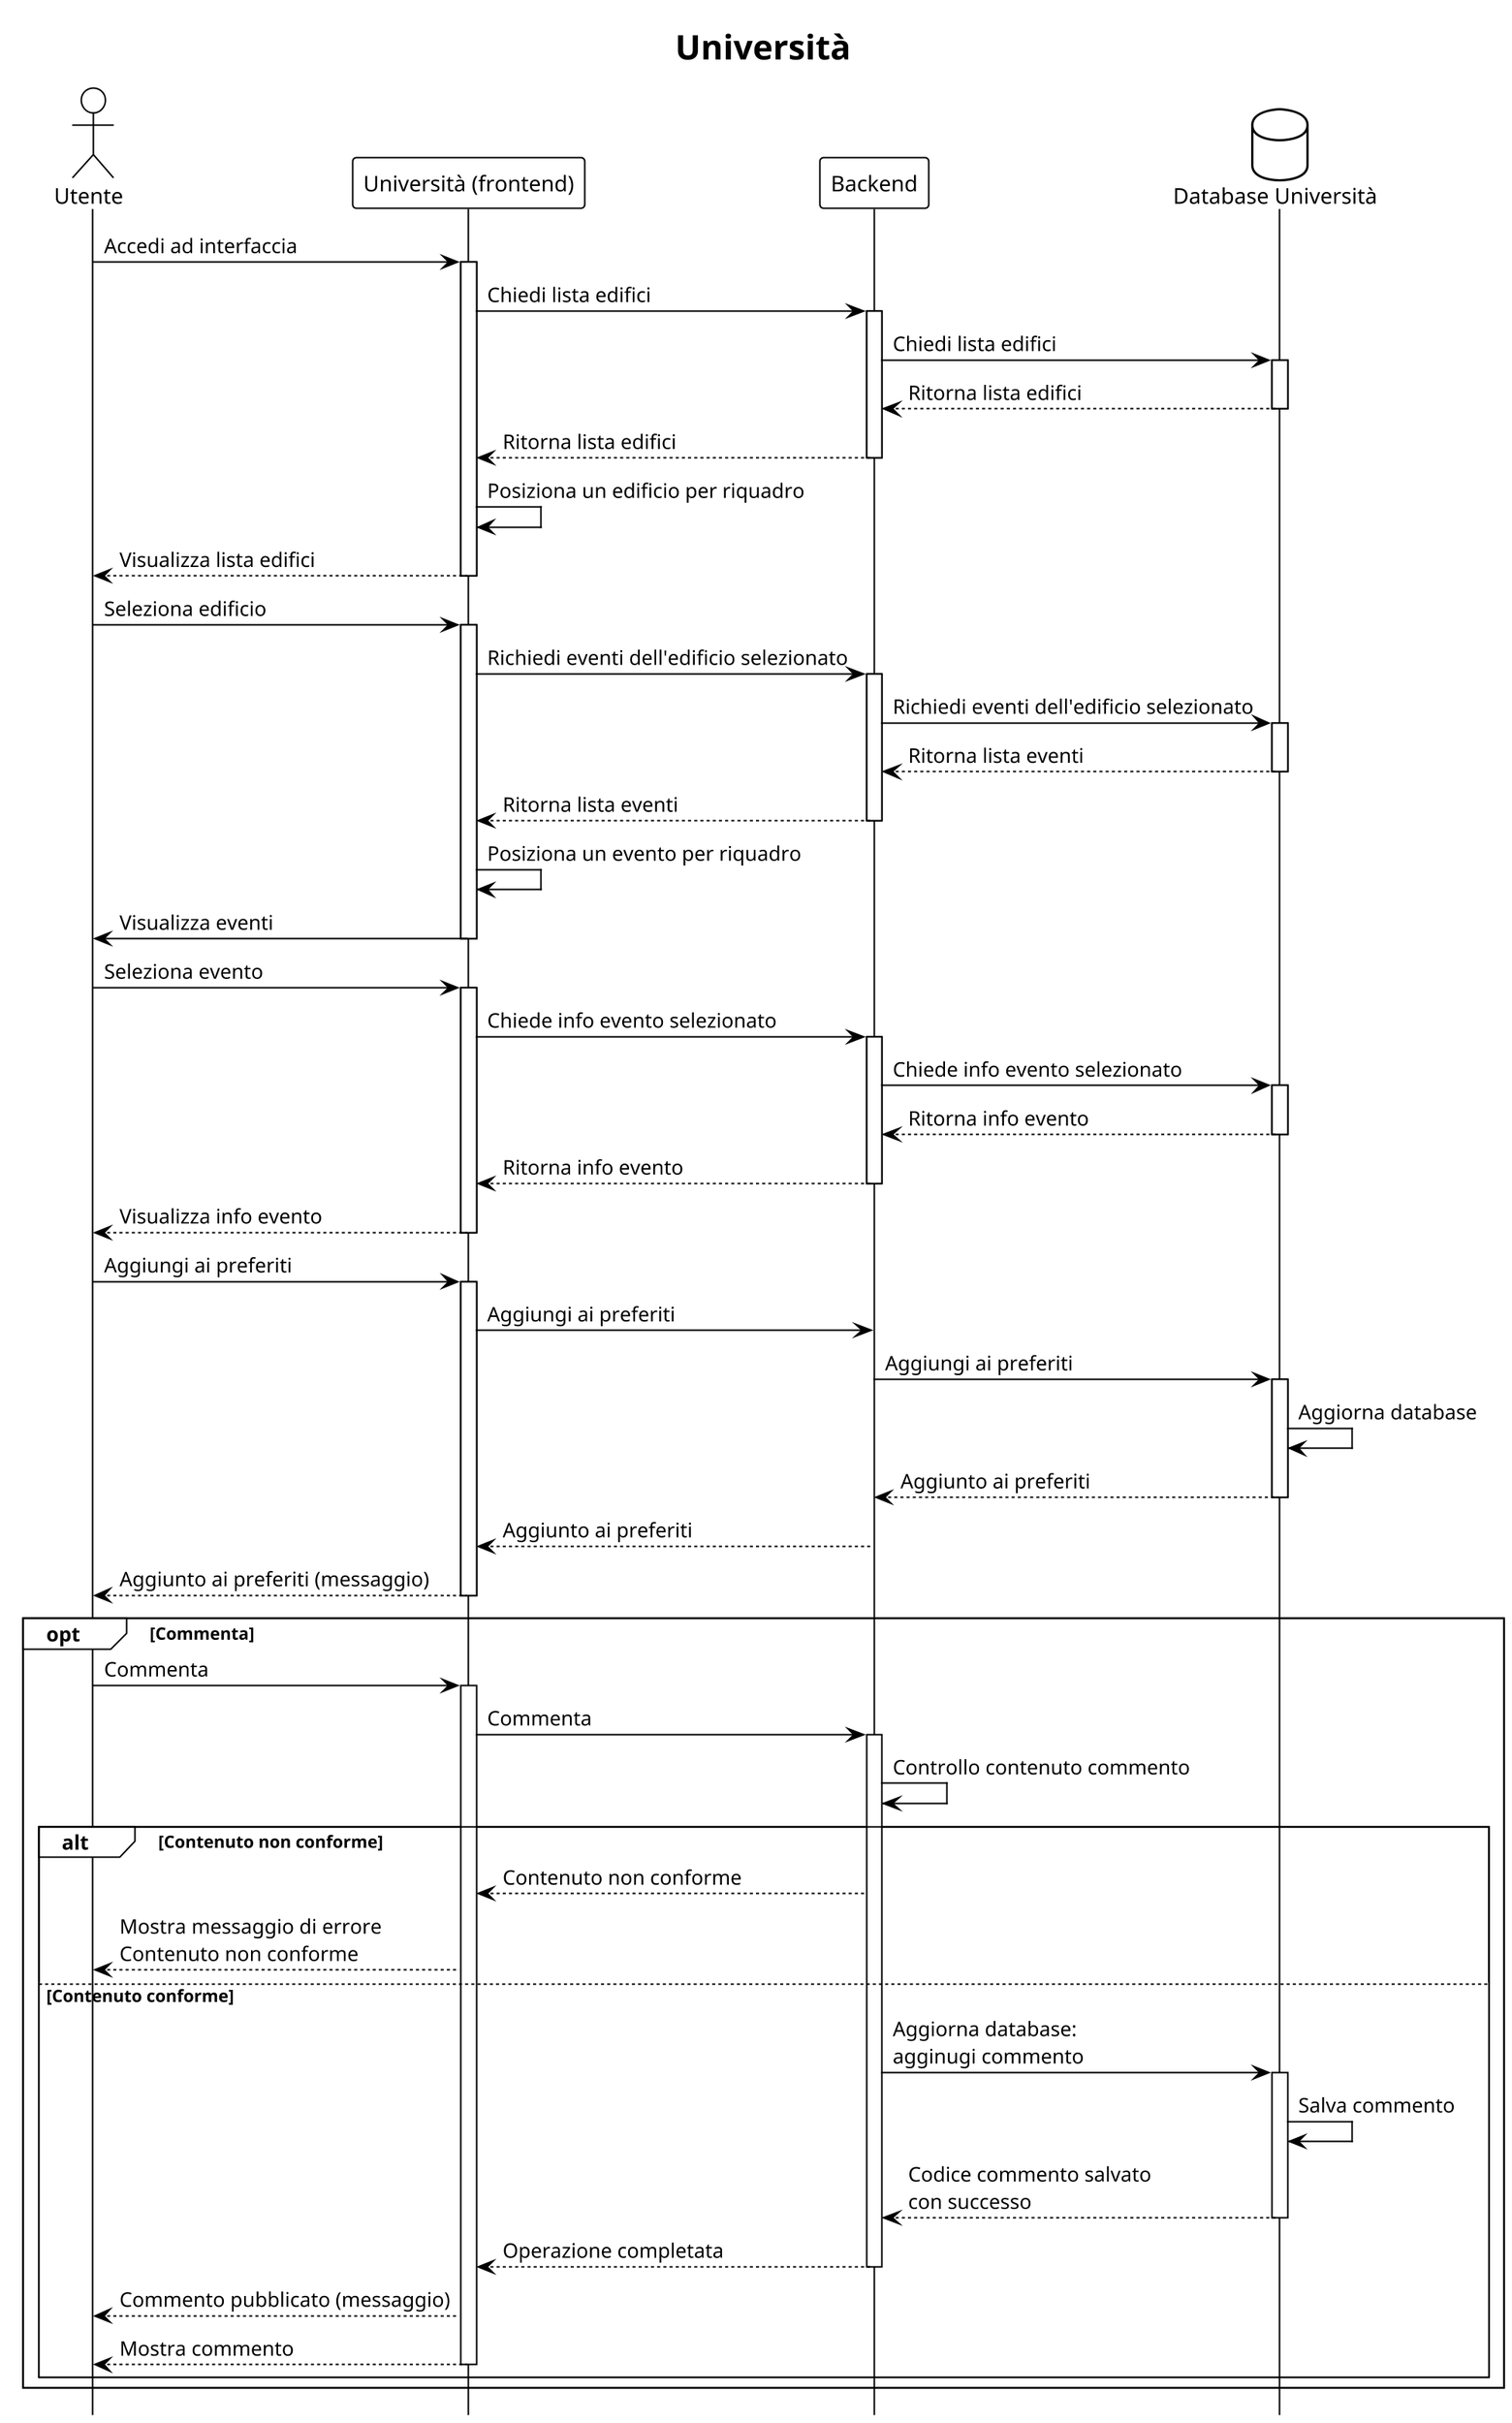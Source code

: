@startuml
!theme plain
scale 2000 width
hide footbox

title Università

actor Utente as U
participant "Università (frontend)" as UNI
participant Backend as B
database "Database Università" as DB

U -> UNI : Accedi ad interfaccia

activate UNI

UNI -> B : Chiedi lista edifici

activate B

B -> DB : Chiedi lista edifici

activate DB

DB --> B : Ritorna lista edifici 

deactivate DB

B --> UNI : Ritorna lista edifici

deactivate B

UNI -> UNI : Posiziona un edificio per riquadro
UNI --> U : Visualizza lista edifici

deactivate UNI

' seleziona edificio
U -> UNI : Seleziona edificio

activate UNI

UNI -> B : Richiedi eventi dell'edificio selezionato

activate B 

B -> DB : Richiedi eventi dell'edificio selezionato

activate DB

DB --> B : Ritorna lista eventi

deactivate DB

B --> UNI : Ritorna lista eventi

deactivate B

UNI -> UNI : Posiziona un evento per riquadro
UNI -> U : Visualizza eventi

deactivate UNI

' seleziona evento
U -> UNI : Seleziona evento

activate UNI

UNI -> B : Chiede info evento selezionato

activate B

B -> DB : Chiede info evento selezionato

activate DB

DB --> B : Ritorna info evento

deactivate DB

B --> UNI : Ritorna info evento

deactivate B

UNI --> U : Visualizza info evento

deactivate UNI

' preferiti
    U -> UNI : Aggiungi ai preferiti

    activate UNI

    UNI -> B : Aggiungi ai preferiti
    B -> DB : Aggiungi ai preferiti

    activate DB

    DB -> DB : Aggiorna database
    DB --> B : Aggiunto ai preferiti

    deactivate DB

    B --> UNI : Aggiunto ai preferiti

    deactivate B

    UNI --> U : Aggiunto ai preferiti (messaggio)

    deactivate UNI

opt Commenta
    U -> UNI : Commenta

    activate UNI

    UNI -> B : Commenta

    activate B

    B -> B : Controllo contenuto commento

    alt Contenuto non conforme
        B --> UNI : Contenuto non conforme
        UNI --> U : Mostra messaggio di errore\nContenuto non conforme
    else Contenuto conforme
        B -> DB : Aggiorna database:\nagginugi commento

        activate DB 

        DB -> DB : Salva commento
        DB --> B : Codice commento salvato\ncon successo

        deactivate DB

        B --> UNI : Operazione completata

        deactivate B

        UNI --> U : Commento pubblicato (messaggio)
        UNI --> U : Mostra commento

        deactivate UNI
    end
end

@enduml
